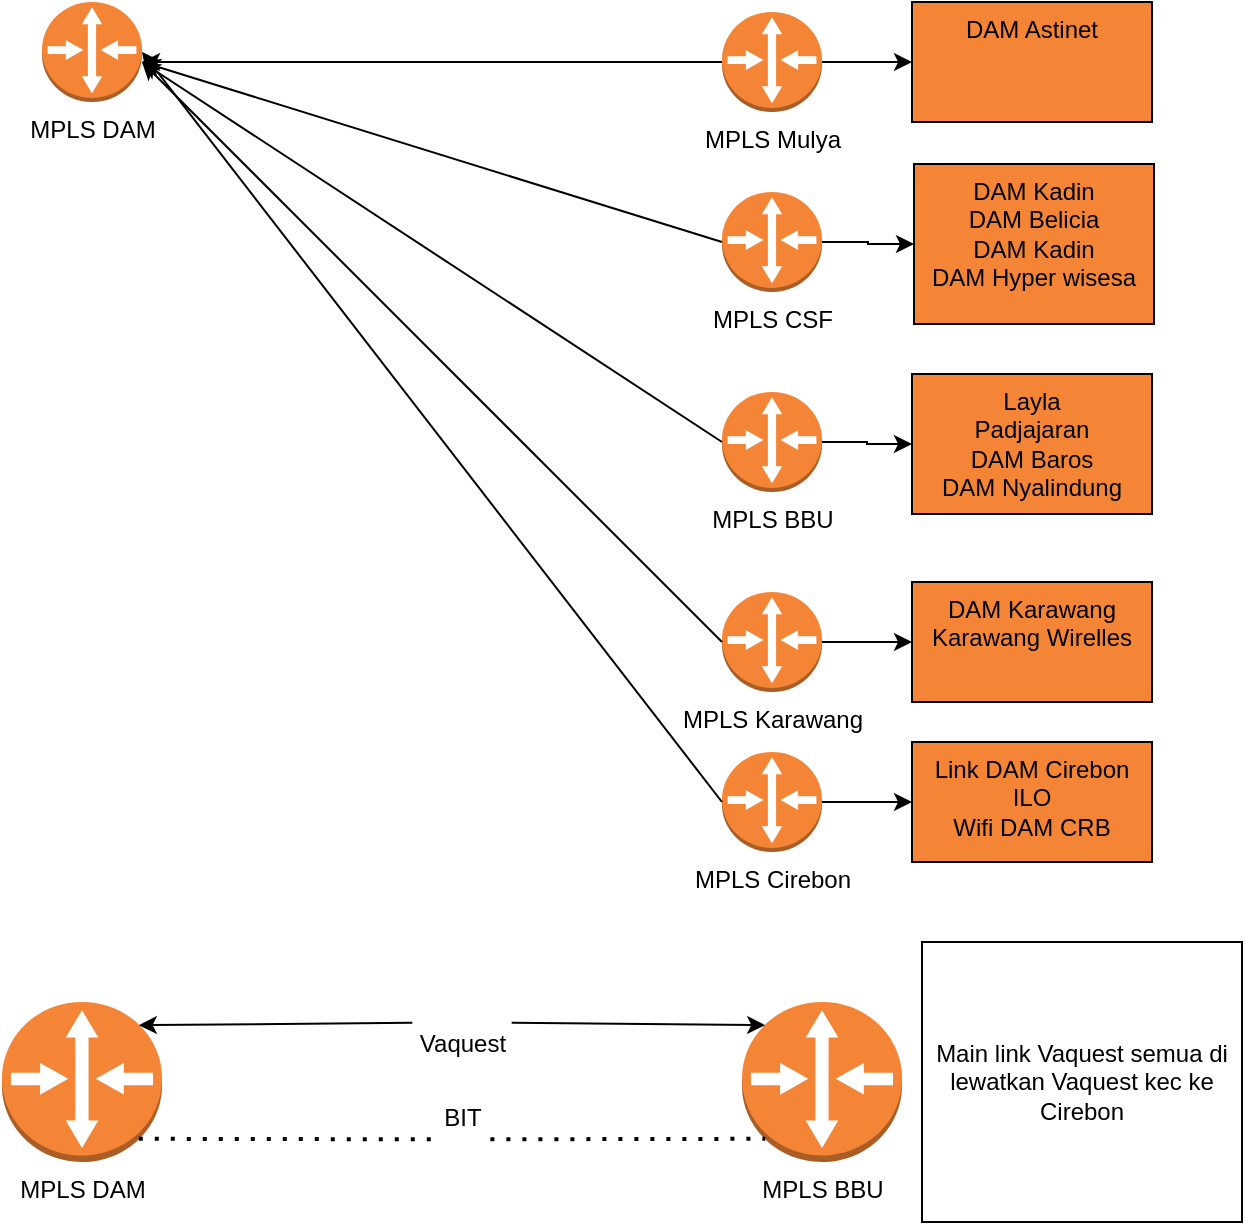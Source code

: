 <mxfile version="20.6.0" type="github">
  <diagram id="SV6R58IYhcA1PxTFjZox" name="Page-1">
    <mxGraphModel dx="355" dy="718" grid="1" gridSize="10" guides="1" tooltips="1" connect="1" arrows="1" fold="1" page="1" pageScale="1" pageWidth="850" pageHeight="1100" math="0" shadow="0">
      <root>
        <mxCell id="0" />
        <mxCell id="1" parent="0" />
        <mxCell id="AflqH4DxXnVsm75-2Cep-2" value="MPLS DAM" style="outlineConnect=0;dashed=0;verticalLabelPosition=bottom;verticalAlign=top;align=center;html=1;shape=mxgraph.aws3.router;fillColor=#F58536;gradientColor=none;" vertex="1" parent="1">
          <mxGeometry x="430" y="110" width="50" height="50" as="geometry" />
        </mxCell>
        <mxCell id="AflqH4DxXnVsm75-2Cep-37" value="" style="edgeStyle=orthogonalEdgeStyle;rounded=0;orthogonalLoop=1;jettySize=auto;html=1;" edge="1" parent="1" source="AflqH4DxXnVsm75-2Cep-4" target="AflqH4DxXnVsm75-2Cep-36">
          <mxGeometry relative="1" as="geometry" />
        </mxCell>
        <mxCell id="AflqH4DxXnVsm75-2Cep-4" value="MPLS Mulya" style="outlineConnect=0;dashed=0;verticalLabelPosition=bottom;verticalAlign=top;align=center;html=1;shape=mxgraph.aws3.router;fillColor=#F58536;gradientColor=none;" vertex="1" parent="1">
          <mxGeometry x="770" y="115" width="50" height="50" as="geometry" />
        </mxCell>
        <mxCell id="AflqH4DxXnVsm75-2Cep-32" value="" style="edgeStyle=orthogonalEdgeStyle;rounded=0;orthogonalLoop=1;jettySize=auto;html=1;" edge="1" parent="1" source="AflqH4DxXnVsm75-2Cep-6" target="AflqH4DxXnVsm75-2Cep-31">
          <mxGeometry relative="1" as="geometry" />
        </mxCell>
        <mxCell id="AflqH4DxXnVsm75-2Cep-6" value="MPLS CSF" style="outlineConnect=0;dashed=0;verticalLabelPosition=bottom;verticalAlign=top;align=center;html=1;shape=mxgraph.aws3.router;fillColor=#F58536;gradientColor=none;" vertex="1" parent="1">
          <mxGeometry x="770" y="205" width="50" height="50" as="geometry" />
        </mxCell>
        <mxCell id="AflqH4DxXnVsm75-2Cep-34" value="" style="edgeStyle=orthogonalEdgeStyle;rounded=0;orthogonalLoop=1;jettySize=auto;html=1;" edge="1" parent="1" source="AflqH4DxXnVsm75-2Cep-7" target="AflqH4DxXnVsm75-2Cep-33">
          <mxGeometry relative="1" as="geometry" />
        </mxCell>
        <mxCell id="AflqH4DxXnVsm75-2Cep-7" value="MPLS BBU" style="outlineConnect=0;dashed=0;verticalLabelPosition=bottom;verticalAlign=top;align=center;html=1;shape=mxgraph.aws3.router;fillColor=#F58536;gradientColor=none;" vertex="1" parent="1">
          <mxGeometry x="770" y="305" width="50" height="50" as="geometry" />
        </mxCell>
        <mxCell id="AflqH4DxXnVsm75-2Cep-30" value="" style="edgeStyle=orthogonalEdgeStyle;rounded=0;orthogonalLoop=1;jettySize=auto;html=1;" edge="1" parent="1" source="AflqH4DxXnVsm75-2Cep-8" target="AflqH4DxXnVsm75-2Cep-29">
          <mxGeometry relative="1" as="geometry" />
        </mxCell>
        <mxCell id="AflqH4DxXnVsm75-2Cep-8" value="MPLS Karawang" style="outlineConnect=0;dashed=0;verticalLabelPosition=bottom;verticalAlign=top;align=center;html=1;shape=mxgraph.aws3.router;fillColor=#F58536;gradientColor=none;" vertex="1" parent="1">
          <mxGeometry x="770" y="405" width="50" height="50" as="geometry" />
        </mxCell>
        <mxCell id="AflqH4DxXnVsm75-2Cep-9" value="" style="endArrow=classic;html=1;rounded=0;exitX=0;exitY=0.5;exitDx=0;exitDy=0;exitPerimeter=0;" edge="1" parent="1" source="AflqH4DxXnVsm75-2Cep-4">
          <mxGeometry width="50" height="50" relative="1" as="geometry">
            <mxPoint x="570" y="360" as="sourcePoint" />
            <mxPoint x="480" y="140" as="targetPoint" />
          </mxGeometry>
        </mxCell>
        <mxCell id="AflqH4DxXnVsm75-2Cep-10" value="" style="endArrow=classic;html=1;rounded=0;exitX=0;exitY=0.5;exitDx=0;exitDy=0;exitPerimeter=0;" edge="1" parent="1" source="AflqH4DxXnVsm75-2Cep-6">
          <mxGeometry width="50" height="50" relative="1" as="geometry">
            <mxPoint x="600" y="300" as="sourcePoint" />
            <mxPoint x="480" y="140" as="targetPoint" />
          </mxGeometry>
        </mxCell>
        <mxCell id="AflqH4DxXnVsm75-2Cep-11" value="" style="endArrow=classic;html=1;rounded=0;exitX=0;exitY=0.5;exitDx=0;exitDy=0;exitPerimeter=0;" edge="1" parent="1" source="AflqH4DxXnVsm75-2Cep-7">
          <mxGeometry width="50" height="50" relative="1" as="geometry">
            <mxPoint x="660" y="400" as="sourcePoint" />
            <mxPoint x="480" y="140" as="targetPoint" />
          </mxGeometry>
        </mxCell>
        <mxCell id="AflqH4DxXnVsm75-2Cep-12" value="" style="endArrow=classic;html=1;rounded=0;exitX=0;exitY=0.5;exitDx=0;exitDy=0;exitPerimeter=0;" edge="1" parent="1" source="AflqH4DxXnVsm75-2Cep-8">
          <mxGeometry width="50" height="50" relative="1" as="geometry">
            <mxPoint x="650" y="480" as="sourcePoint" />
            <mxPoint x="480" y="140" as="targetPoint" />
          </mxGeometry>
        </mxCell>
        <mxCell id="AflqH4DxXnVsm75-2Cep-28" value="" style="edgeStyle=orthogonalEdgeStyle;rounded=0;orthogonalLoop=1;jettySize=auto;html=1;" edge="1" parent="1" source="AflqH4DxXnVsm75-2Cep-25" target="AflqH4DxXnVsm75-2Cep-27">
          <mxGeometry relative="1" as="geometry" />
        </mxCell>
        <mxCell id="AflqH4DxXnVsm75-2Cep-25" value="MPLS Cirebon" style="outlineConnect=0;dashed=0;verticalLabelPosition=bottom;verticalAlign=top;align=center;html=1;shape=mxgraph.aws3.router;fillColor=#F58536;gradientColor=none;" vertex="1" parent="1">
          <mxGeometry x="770" y="485" width="50" height="50" as="geometry" />
        </mxCell>
        <mxCell id="AflqH4DxXnVsm75-2Cep-26" value="" style="endArrow=classic;html=1;rounded=0;exitX=0;exitY=0.5;exitDx=0;exitDy=0;exitPerimeter=0;entryX=1;entryY=0.5;entryDx=0;entryDy=0;entryPerimeter=0;" edge="1" parent="1" source="AflqH4DxXnVsm75-2Cep-25" target="AflqH4DxXnVsm75-2Cep-2">
          <mxGeometry width="50" height="50" relative="1" as="geometry">
            <mxPoint x="760" y="580" as="sourcePoint" />
            <mxPoint x="490" y="150" as="targetPoint" />
          </mxGeometry>
        </mxCell>
        <mxCell id="AflqH4DxXnVsm75-2Cep-27" value="Link DAM Cirebon&lt;br&gt;ILO&lt;br&gt;Wifi DAM CRB&lt;br&gt;" style="whiteSpace=wrap;html=1;verticalAlign=top;fillColor=#F58536;dashed=0;gradientColor=none;" vertex="1" parent="1">
          <mxGeometry x="865" y="480" width="120" height="60" as="geometry" />
        </mxCell>
        <mxCell id="AflqH4DxXnVsm75-2Cep-29" value="DAM Karawang&lt;br&gt;Karawang Wirelles" style="whiteSpace=wrap;html=1;verticalAlign=top;fillColor=#F58536;dashed=0;gradientColor=none;" vertex="1" parent="1">
          <mxGeometry x="865" y="400" width="120" height="60" as="geometry" />
        </mxCell>
        <mxCell id="AflqH4DxXnVsm75-2Cep-31" value="DAM Kadin&lt;br&gt;DAM Belicia&lt;br&gt;DAM Kadin&lt;br&gt;DAM Hyper wisesa" style="whiteSpace=wrap;html=1;verticalAlign=top;fillColor=#F58536;dashed=0;gradientColor=none;" vertex="1" parent="1">
          <mxGeometry x="866" y="191" width="120" height="80" as="geometry" />
        </mxCell>
        <mxCell id="AflqH4DxXnVsm75-2Cep-33" value="Layla&lt;br&gt;Padjajaran&lt;br&gt;DAM Baros&lt;br&gt;DAM Nyalindung" style="whiteSpace=wrap;html=1;verticalAlign=top;fillColor=#F58536;dashed=0;gradientColor=none;" vertex="1" parent="1">
          <mxGeometry x="865" y="296" width="120" height="70" as="geometry" />
        </mxCell>
        <mxCell id="AflqH4DxXnVsm75-2Cep-36" value="DAM Astinet" style="whiteSpace=wrap;html=1;verticalAlign=top;fillColor=#F58536;dashed=0;gradientColor=none;" vertex="1" parent="1">
          <mxGeometry x="865" y="110" width="120" height="60" as="geometry" />
        </mxCell>
        <mxCell id="AflqH4DxXnVsm75-2Cep-38" value="MPLS DAM" style="outlineConnect=0;dashed=0;verticalLabelPosition=bottom;verticalAlign=top;align=center;html=1;shape=mxgraph.aws3.router;fillColor=#F58536;gradientColor=none;" vertex="1" parent="1">
          <mxGeometry x="410" y="610" width="80" height="80" as="geometry" />
        </mxCell>
        <mxCell id="AflqH4DxXnVsm75-2Cep-39" value="MPLS BBU" style="outlineConnect=0;dashed=0;verticalLabelPosition=bottom;verticalAlign=top;align=center;html=1;shape=mxgraph.aws3.router;fillColor=#F58536;gradientColor=none;" vertex="1" parent="1">
          <mxGeometry x="780" y="610" width="80" height="80" as="geometry" />
        </mxCell>
        <mxCell id="AflqH4DxXnVsm75-2Cep-40" value="" style="endArrow=classic;startArrow=none;html=1;rounded=0;exitX=0.855;exitY=0.145;exitDx=0;exitDy=0;exitPerimeter=0;entryX=0.145;entryY=0.145;entryDx=0;entryDy=0;entryPerimeter=0;" edge="1" parent="1" source="AflqH4DxXnVsm75-2Cep-42" target="AflqH4DxXnVsm75-2Cep-39">
          <mxGeometry width="50" height="50" relative="1" as="geometry">
            <mxPoint x="650" y="680" as="sourcePoint" />
            <mxPoint x="700" y="630" as="targetPoint" />
          </mxGeometry>
        </mxCell>
        <mxCell id="AflqH4DxXnVsm75-2Cep-41" value="" style="endArrow=none;dashed=1;html=1;dashPattern=1 3;strokeWidth=2;rounded=0;entryX=0.145;entryY=0.855;entryDx=0;entryDy=0;entryPerimeter=0;exitX=0.855;exitY=0.855;exitDx=0;exitDy=0;exitPerimeter=0;startArrow=none;" edge="1" parent="1" source="AflqH4DxXnVsm75-2Cep-45" target="AflqH4DxXnVsm75-2Cep-39">
          <mxGeometry width="50" height="50" relative="1" as="geometry">
            <mxPoint x="580" y="720" as="sourcePoint" />
            <mxPoint x="630" y="670" as="targetPoint" />
          </mxGeometry>
        </mxCell>
        <mxCell id="AflqH4DxXnVsm75-2Cep-42" value="Vaquest" style="text;html=1;align=center;verticalAlign=middle;resizable=0;points=[];autosize=1;strokeColor=none;fillColor=none;" vertex="1" parent="1">
          <mxGeometry x="605" y="616" width="70" height="30" as="geometry" />
        </mxCell>
        <mxCell id="AflqH4DxXnVsm75-2Cep-44" value="" style="endArrow=none;startArrow=classic;html=1;rounded=0;exitX=0.855;exitY=0.145;exitDx=0;exitDy=0;exitPerimeter=0;entryX=0.145;entryY=0.145;entryDx=0;entryDy=0;entryPerimeter=0;" edge="1" parent="1" source="AflqH4DxXnVsm75-2Cep-38" target="AflqH4DxXnVsm75-2Cep-42">
          <mxGeometry width="50" height="50" relative="1" as="geometry">
            <mxPoint x="478.4" y="621.6" as="sourcePoint" />
            <mxPoint x="791.6" y="621.6" as="targetPoint" />
          </mxGeometry>
        </mxCell>
        <mxCell id="AflqH4DxXnVsm75-2Cep-45" value="BIT" style="text;html=1;align=center;verticalAlign=middle;resizable=0;points=[];autosize=1;strokeColor=none;fillColor=none;" vertex="1" parent="1">
          <mxGeometry x="620" y="653" width="40" height="30" as="geometry" />
        </mxCell>
        <mxCell id="AflqH4DxXnVsm75-2Cep-46" value="" style="endArrow=none;dashed=1;html=1;dashPattern=1 3;strokeWidth=2;rounded=0;entryX=0.145;entryY=0.855;entryDx=0;entryDy=0;entryPerimeter=0;exitX=0.855;exitY=0.855;exitDx=0;exitDy=0;exitPerimeter=0;" edge="1" parent="1" source="AflqH4DxXnVsm75-2Cep-38" target="AflqH4DxXnVsm75-2Cep-45">
          <mxGeometry width="50" height="50" relative="1" as="geometry">
            <mxPoint x="478.4" y="678.4" as="sourcePoint" />
            <mxPoint x="791.6" y="678.4" as="targetPoint" />
          </mxGeometry>
        </mxCell>
        <mxCell id="AflqH4DxXnVsm75-2Cep-47" value="Main link Vaquest semua di lewatkan Vaquest kec ke Cirebon" style="whiteSpace=wrap;html=1;" vertex="1" parent="1">
          <mxGeometry x="870" y="580" width="160" height="140" as="geometry" />
        </mxCell>
      </root>
    </mxGraphModel>
  </diagram>
</mxfile>
